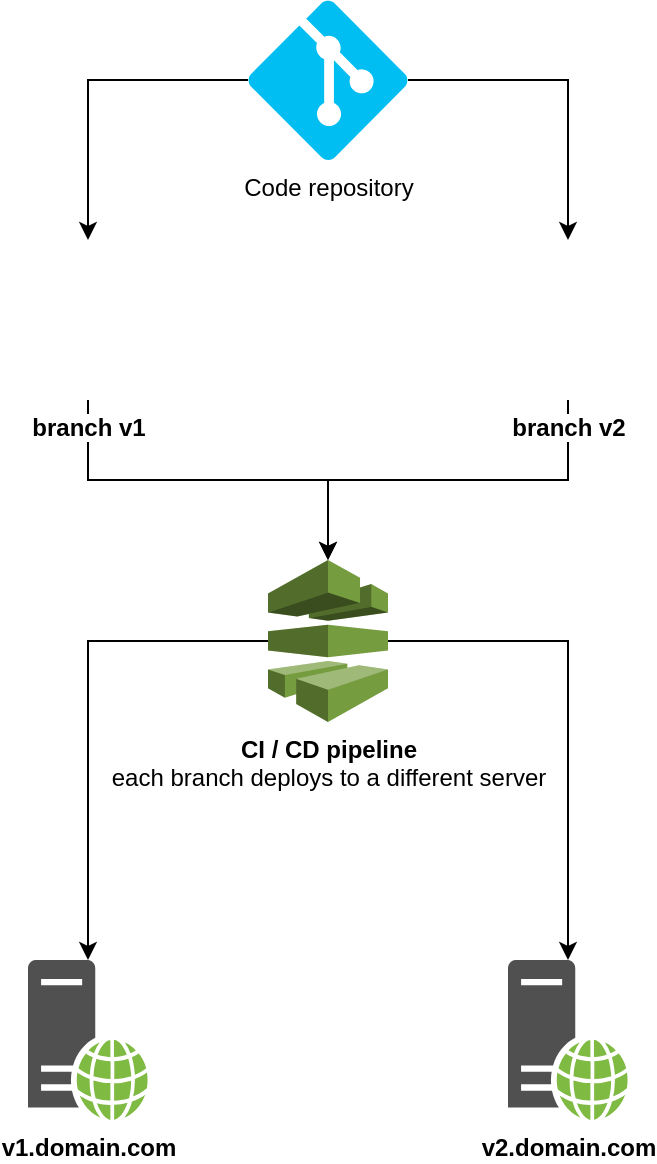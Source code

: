 <mxfile version="20.8.20" type="device"><diagram name="Page-1" id="AtFqdxca3YO-dUxj4xoH"><mxGraphModel dx="1050" dy="570" grid="1" gridSize="10" guides="1" tooltips="1" connect="1" arrows="1" fold="1" page="1" pageScale="1" pageWidth="827" pageHeight="1169" math="0" shadow="0"><root><mxCell id="0"/><mxCell id="1" parent="0"/><mxCell id="2aRcTcsL3navxsdP574I-4" style="edgeStyle=orthogonalEdgeStyle;rounded=0;orthogonalLoop=1;jettySize=auto;html=1;" edge="1" parent="1" source="2aRcTcsL3navxsdP574I-1" target="2aRcTcsL3navxsdP574I-2"><mxGeometry relative="1" as="geometry"/></mxCell><mxCell id="2aRcTcsL3navxsdP574I-5" style="edgeStyle=orthogonalEdgeStyle;rounded=0;orthogonalLoop=1;jettySize=auto;html=1;" edge="1" parent="1" source="2aRcTcsL3navxsdP574I-1" target="2aRcTcsL3navxsdP574I-3"><mxGeometry relative="1" as="geometry"><mxPoint x="420" y="60" as="sourcePoint"/></mxGeometry></mxCell><mxCell id="2aRcTcsL3navxsdP574I-1" value="Code repository" style="verticalLabelPosition=bottom;html=1;verticalAlign=top;align=center;strokeColor=none;fillColor=#00BEF2;shape=mxgraph.azure.git_repository;" vertex="1" parent="1"><mxGeometry x="360" y="40" width="80" height="80" as="geometry"/></mxCell><mxCell id="2aRcTcsL3navxsdP574I-7" style="edgeStyle=orthogonalEdgeStyle;rounded=0;orthogonalLoop=1;jettySize=auto;html=1;exitX=0.5;exitY=1;exitDx=0;exitDy=0;" edge="1" parent="1" source="2aRcTcsL3navxsdP574I-2" target="2aRcTcsL3navxsdP574I-6"><mxGeometry relative="1" as="geometry"/></mxCell><mxCell id="2aRcTcsL3navxsdP574I-2" value="&lt;b style=&quot;&quot;&gt;branch v1&lt;/b&gt;" style="shape=image;html=1;verticalAlign=top;verticalLabelPosition=bottom;labelBackgroundColor=#ffffff;imageAspect=0;aspect=fixed;image=https://cdn0.iconfinder.com/data/icons/phosphor-fill-vol-3/256/git-branch-fill-128.png" vertex="1" parent="1"><mxGeometry x="240" y="160" width="80" height="80" as="geometry"/></mxCell><mxCell id="2aRcTcsL3navxsdP574I-8" style="edgeStyle=orthogonalEdgeStyle;rounded=0;orthogonalLoop=1;jettySize=auto;html=1;exitX=0.5;exitY=1;exitDx=0;exitDy=0;" edge="1" parent="1" source="2aRcTcsL3navxsdP574I-3" target="2aRcTcsL3navxsdP574I-6"><mxGeometry relative="1" as="geometry"/></mxCell><mxCell id="2aRcTcsL3navxsdP574I-3" value="&lt;b style=&quot;&quot;&gt;branch v2&lt;/b&gt;" style="shape=image;html=1;verticalAlign=top;verticalLabelPosition=bottom;labelBackgroundColor=#ffffff;imageAspect=0;aspect=fixed;image=https://cdn0.iconfinder.com/data/icons/phosphor-fill-vol-3/256/git-branch-fill-128.png" vertex="1" parent="1"><mxGeometry x="480" y="160" width="80" height="80" as="geometry"/></mxCell><mxCell id="2aRcTcsL3navxsdP574I-10" style="edgeStyle=orthogonalEdgeStyle;rounded=0;orthogonalLoop=1;jettySize=auto;html=1;" edge="1" parent="1" source="2aRcTcsL3navxsdP574I-6" target="2aRcTcsL3navxsdP574I-9"><mxGeometry relative="1" as="geometry"/></mxCell><mxCell id="2aRcTcsL3navxsdP574I-12" style="edgeStyle=orthogonalEdgeStyle;rounded=0;orthogonalLoop=1;jettySize=auto;html=1;" edge="1" parent="1" source="2aRcTcsL3navxsdP574I-6" target="2aRcTcsL3navxsdP574I-11"><mxGeometry relative="1" as="geometry"/></mxCell><mxCell id="2aRcTcsL3navxsdP574I-6" value="&lt;b&gt;CI / CD pipeline&lt;br&gt;&lt;/b&gt;each branch deploys to a different server" style="outlineConnect=0;dashed=0;verticalLabelPosition=bottom;verticalAlign=top;align=center;html=1;shape=mxgraph.aws3.codepipeline;fillColor=#759C3E;gradientColor=none;" vertex="1" parent="1"><mxGeometry x="370" y="320" width="60" height="81" as="geometry"/></mxCell><mxCell id="2aRcTcsL3navxsdP574I-9" value="&lt;b&gt;v1.domain.com&lt;/b&gt;" style="sketch=0;pointerEvents=1;shadow=0;dashed=0;html=1;strokeColor=none;fillColor=#505050;labelPosition=center;verticalLabelPosition=bottom;verticalAlign=top;outlineConnect=0;align=center;shape=mxgraph.office.servers.web_server_green;" vertex="1" parent="1"><mxGeometry x="250" y="520" width="60" height="80" as="geometry"/></mxCell><mxCell id="2aRcTcsL3navxsdP574I-11" value="&lt;b&gt;v2.domain.com&lt;/b&gt;" style="sketch=0;pointerEvents=1;shadow=0;dashed=0;html=1;strokeColor=none;fillColor=#505050;labelPosition=center;verticalLabelPosition=bottom;verticalAlign=top;outlineConnect=0;align=center;shape=mxgraph.office.servers.web_server_green;" vertex="1" parent="1"><mxGeometry x="490" y="520" width="60" height="80" as="geometry"/></mxCell></root></mxGraphModel></diagram></mxfile>